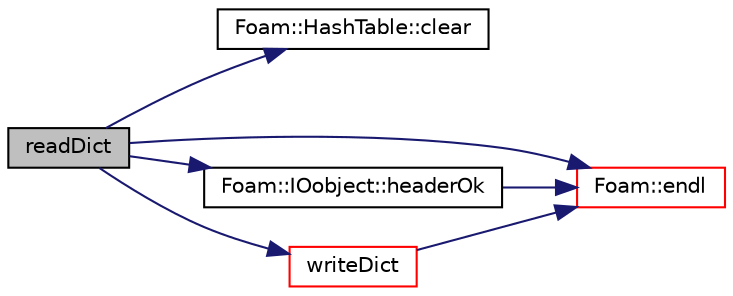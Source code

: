 digraph "readDict"
{
  bgcolor="transparent";
  edge [fontname="Helvetica",fontsize="10",labelfontname="Helvetica",labelfontsize="10"];
  node [fontname="Helvetica",fontsize="10",shape=record];
  rankdir="LR";
  Node2139 [label="readDict",height=0.2,width=0.4,color="black", fillcolor="grey75", style="filled", fontcolor="black"];
  Node2139 -> Node2140 [color="midnightblue",fontsize="10",style="solid",fontname="Helvetica"];
  Node2140 [label="Foam::HashTable::clear",height=0.2,width=0.4,color="black",URL="$a26841.html#ac8bb3912a3ce86b15842e79d0b421204",tooltip="Clear all entries from table. "];
  Node2139 -> Node2141 [color="midnightblue",fontsize="10",style="solid",fontname="Helvetica"];
  Node2141 [label="Foam::endl",height=0.2,width=0.4,color="red",URL="$a21851.html#a2db8fe02a0d3909e9351bb4275b23ce4",tooltip="Add newline and flush stream. "];
  Node2139 -> Node2143 [color="midnightblue",fontsize="10",style="solid",fontname="Helvetica"];
  Node2143 [label="Foam::IOobject::headerOk",height=0.2,width=0.4,color="black",URL="$a27249.html#a9d4879c850ce41d945ff77e788de3a23",tooltip="Read and check header info. "];
  Node2143 -> Node2141 [color="midnightblue",fontsize="10",style="solid",fontname="Helvetica"];
  Node2139 -> Node2144 [color="midnightblue",fontsize="10",style="solid",fontname="Helvetica"];
  Node2144 [label="writeDict",height=0.2,width=0.4,color="red",URL="$a22077.html#a5e0e3f6379801645b054898461a759fb",tooltip="Write constant/boundaryRegion for later reuse. "];
  Node2144 -> Node2141 [color="midnightblue",fontsize="10",style="solid",fontname="Helvetica"];
}
